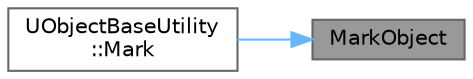 digraph "MarkObject"
{
 // INTERACTIVE_SVG=YES
 // LATEX_PDF_SIZE
  bgcolor="transparent";
  edge [fontname=Helvetica,fontsize=10,labelfontname=Helvetica,labelfontsize=10];
  node [fontname=Helvetica,fontsize=10,shape=box,height=0.2,width=0.4];
  rankdir="RL";
  Node1 [id="Node000001",label="MarkObject",height=0.2,width=0.4,color="gray40", fillcolor="grey60", style="filled", fontcolor="black",tooltip="Adds marks to an object."];
  Node1 -> Node2 [id="edge1_Node000001_Node000002",dir="back",color="steelblue1",style="solid",tooltip=" "];
  Node2 [id="Node000002",label="UObjectBaseUtility\l::Mark",height=0.2,width=0.4,color="grey40", fillcolor="white", style="filled",URL="$d6/d7b/classUObjectBaseUtility.html#a376ad9d574c553a45e178b7e7dbf12d1",tooltip="Adds marks to an object."];
}
